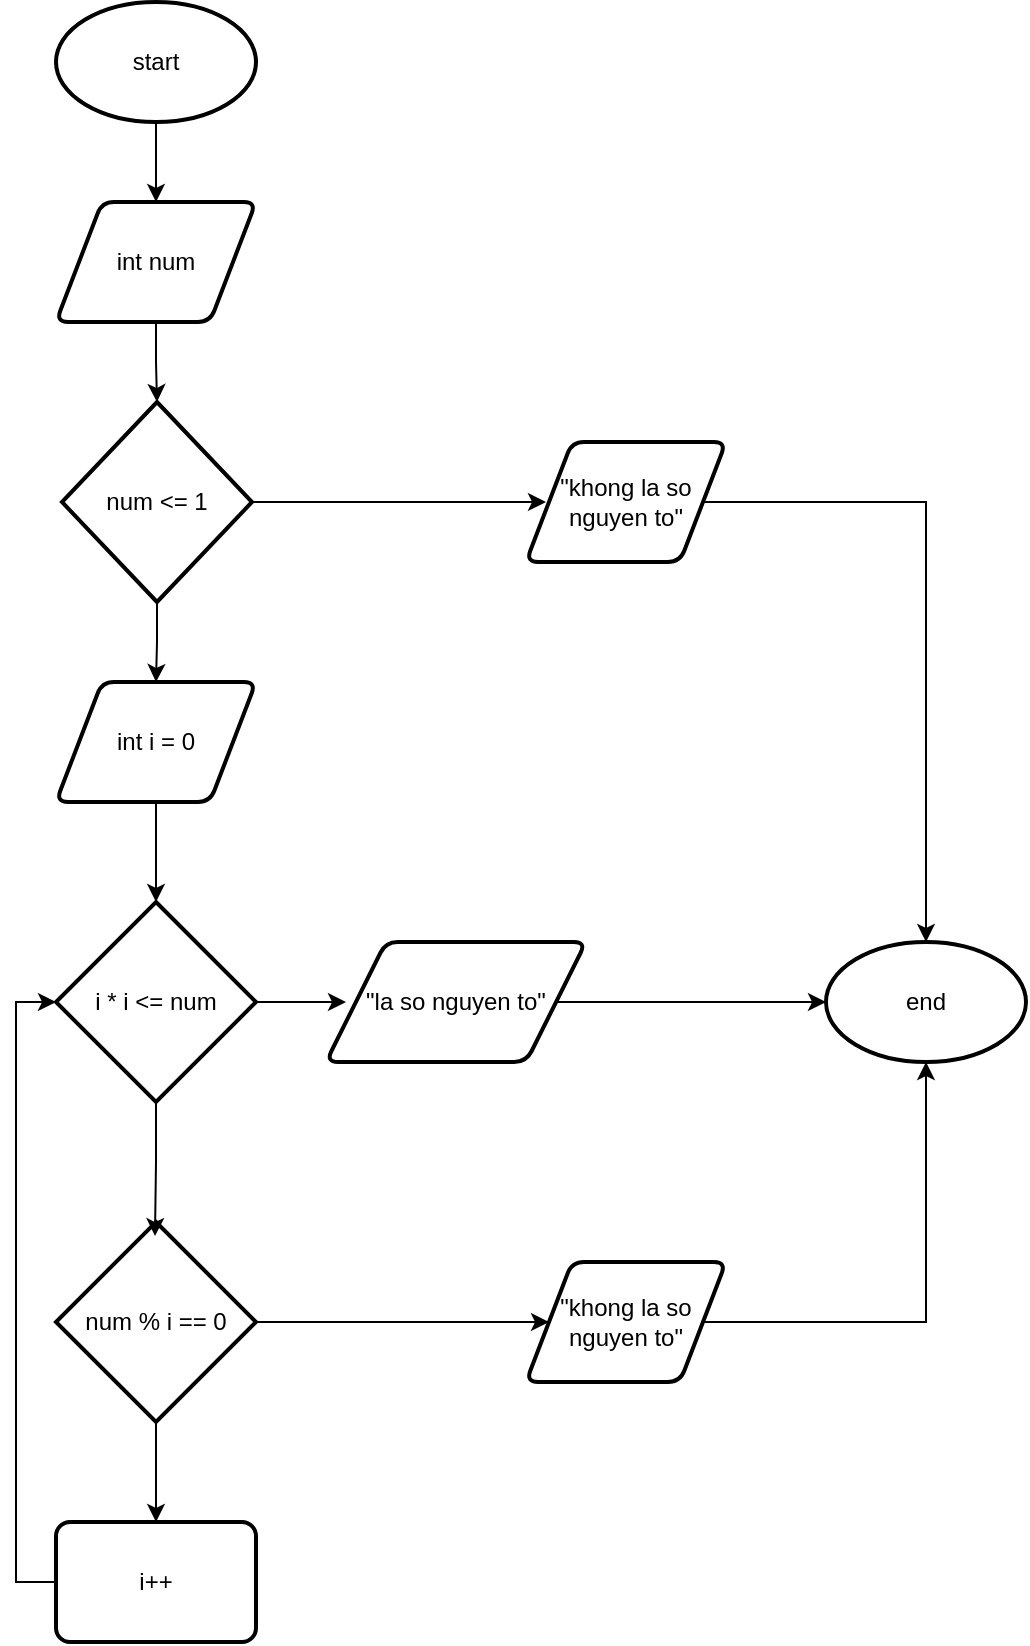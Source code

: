 <mxfile version="25.0.3">
  <diagram name="Page-1" id="ZlTzh5x4ZdJ_y5uhiSFh">
    <mxGraphModel dx="946" dy="708" grid="1" gridSize="10" guides="1" tooltips="1" connect="1" arrows="1" fold="1" page="1" pageScale="1" pageWidth="850" pageHeight="1100" math="0" shadow="0">
      <root>
        <mxCell id="0" />
        <mxCell id="1" parent="0" />
        <mxCell id="n6YyE4_OwmN7KMoAc9s9-27" style="edgeStyle=orthogonalEdgeStyle;rounded=0;orthogonalLoop=1;jettySize=auto;html=1;exitX=0.5;exitY=1;exitDx=0;exitDy=0;exitPerimeter=0;entryX=0.5;entryY=0;entryDx=0;entryDy=0;" edge="1" parent="1" source="n6YyE4_OwmN7KMoAc9s9-1" target="n6YyE4_OwmN7KMoAc9s9-2">
          <mxGeometry relative="1" as="geometry" />
        </mxCell>
        <mxCell id="n6YyE4_OwmN7KMoAc9s9-1" value="start" style="strokeWidth=2;html=1;shape=mxgraph.flowchart.start_1;whiteSpace=wrap;" vertex="1" parent="1">
          <mxGeometry x="375" y="20" width="100" height="60" as="geometry" />
        </mxCell>
        <mxCell id="n6YyE4_OwmN7KMoAc9s9-2" value="int num" style="shape=parallelogram;html=1;strokeWidth=2;perimeter=parallelogramPerimeter;whiteSpace=wrap;rounded=1;arcSize=12;size=0.23;" vertex="1" parent="1">
          <mxGeometry x="375" y="120" width="100" height="60" as="geometry" />
        </mxCell>
        <mxCell id="n6YyE4_OwmN7KMoAc9s9-3" value="int i = 0" style="shape=parallelogram;html=1;strokeWidth=2;perimeter=parallelogramPerimeter;whiteSpace=wrap;rounded=1;arcSize=12;size=0.23;" vertex="1" parent="1">
          <mxGeometry x="375" y="360" width="100" height="60" as="geometry" />
        </mxCell>
        <mxCell id="n6YyE4_OwmN7KMoAc9s9-5" style="edgeStyle=orthogonalEdgeStyle;rounded=0;orthogonalLoop=1;jettySize=auto;html=1;exitX=1;exitY=0.5;exitDx=0;exitDy=0;exitPerimeter=0;" edge="1" parent="1" source="n6YyE4_OwmN7KMoAc9s9-4">
          <mxGeometry relative="1" as="geometry">
            <mxPoint x="620" y="270" as="targetPoint" />
          </mxGeometry>
        </mxCell>
        <mxCell id="n6YyE4_OwmN7KMoAc9s9-11" style="edgeStyle=orthogonalEdgeStyle;rounded=0;orthogonalLoop=1;jettySize=auto;html=1;exitX=0.5;exitY=1;exitDx=0;exitDy=0;exitPerimeter=0;entryX=0.5;entryY=0;entryDx=0;entryDy=0;" edge="1" parent="1" source="n6YyE4_OwmN7KMoAc9s9-4" target="n6YyE4_OwmN7KMoAc9s9-3">
          <mxGeometry relative="1" as="geometry" />
        </mxCell>
        <mxCell id="n6YyE4_OwmN7KMoAc9s9-4" value="num &amp;lt;= 1" style="strokeWidth=2;html=1;shape=mxgraph.flowchart.decision;whiteSpace=wrap;" vertex="1" parent="1">
          <mxGeometry x="378" y="220" width="95" height="100" as="geometry" />
        </mxCell>
        <mxCell id="n6YyE4_OwmN7KMoAc9s9-24" style="edgeStyle=orthogonalEdgeStyle;rounded=0;orthogonalLoop=1;jettySize=auto;html=1;exitX=1;exitY=0.5;exitDx=0;exitDy=0;" edge="1" parent="1" source="n6YyE4_OwmN7KMoAc9s9-6" target="n6YyE4_OwmN7KMoAc9s9-23">
          <mxGeometry relative="1" as="geometry" />
        </mxCell>
        <mxCell id="n6YyE4_OwmN7KMoAc9s9-6" value="&quot;khong la so nguyen to&quot;" style="shape=parallelogram;html=1;strokeWidth=2;perimeter=parallelogramPerimeter;whiteSpace=wrap;rounded=1;arcSize=12;size=0.23;" vertex="1" parent="1">
          <mxGeometry x="610" y="240" width="100" height="60" as="geometry" />
        </mxCell>
        <mxCell id="n6YyE4_OwmN7KMoAc9s9-21" style="edgeStyle=orthogonalEdgeStyle;rounded=0;orthogonalLoop=1;jettySize=auto;html=1;exitX=1;exitY=0.5;exitDx=0;exitDy=0;exitPerimeter=0;" edge="1" parent="1" source="n6YyE4_OwmN7KMoAc9s9-7">
          <mxGeometry relative="1" as="geometry">
            <mxPoint x="520" y="520" as="targetPoint" />
          </mxGeometry>
        </mxCell>
        <mxCell id="n6YyE4_OwmN7KMoAc9s9-7" value="i * i &amp;lt;= num" style="strokeWidth=2;html=1;shape=mxgraph.flowchart.decision;whiteSpace=wrap;" vertex="1" parent="1">
          <mxGeometry x="375" y="470" width="100" height="100" as="geometry" />
        </mxCell>
        <mxCell id="n6YyE4_OwmN7KMoAc9s9-12" style="edgeStyle=orthogonalEdgeStyle;rounded=0;orthogonalLoop=1;jettySize=auto;html=1;exitX=0.5;exitY=1;exitDx=0;exitDy=0;entryX=0.5;entryY=0;entryDx=0;entryDy=0;entryPerimeter=0;" edge="1" parent="1" source="n6YyE4_OwmN7KMoAc9s9-3" target="n6YyE4_OwmN7KMoAc9s9-7">
          <mxGeometry relative="1" as="geometry" />
        </mxCell>
        <mxCell id="n6YyE4_OwmN7KMoAc9s9-13" value="i++" style="rounded=1;whiteSpace=wrap;html=1;absoluteArcSize=1;arcSize=14;strokeWidth=2;" vertex="1" parent="1">
          <mxGeometry x="375" y="780" width="100" height="60" as="geometry" />
        </mxCell>
        <mxCell id="n6YyE4_OwmN7KMoAc9s9-16" style="edgeStyle=orthogonalEdgeStyle;rounded=0;orthogonalLoop=1;jettySize=auto;html=1;exitX=1;exitY=0.5;exitDx=0;exitDy=0;exitPerimeter=0;" edge="1" parent="1" source="n6YyE4_OwmN7KMoAc9s9-15" target="n6YyE4_OwmN7KMoAc9s9-17">
          <mxGeometry relative="1" as="geometry">
            <mxPoint x="530" y="680" as="targetPoint" />
          </mxGeometry>
        </mxCell>
        <mxCell id="n6YyE4_OwmN7KMoAc9s9-20" style="edgeStyle=orthogonalEdgeStyle;rounded=0;orthogonalLoop=1;jettySize=auto;html=1;exitX=0.5;exitY=1;exitDx=0;exitDy=0;exitPerimeter=0;entryX=0.5;entryY=0;entryDx=0;entryDy=0;" edge="1" parent="1" source="n6YyE4_OwmN7KMoAc9s9-15" target="n6YyE4_OwmN7KMoAc9s9-13">
          <mxGeometry relative="1" as="geometry" />
        </mxCell>
        <mxCell id="n6YyE4_OwmN7KMoAc9s9-15" value="num % i == 0" style="strokeWidth=2;html=1;shape=mxgraph.flowchart.decision;whiteSpace=wrap;" vertex="1" parent="1">
          <mxGeometry x="375" y="630" width="100" height="100" as="geometry" />
        </mxCell>
        <mxCell id="n6YyE4_OwmN7KMoAc9s9-17" value="&quot;khong la so nguyen to&quot;" style="shape=parallelogram;html=1;strokeWidth=2;perimeter=parallelogramPerimeter;whiteSpace=wrap;rounded=1;arcSize=12;size=0.23;" vertex="1" parent="1">
          <mxGeometry x="610" y="650" width="100" height="60" as="geometry" />
        </mxCell>
        <mxCell id="n6YyE4_OwmN7KMoAc9s9-18" style="edgeStyle=orthogonalEdgeStyle;rounded=0;orthogonalLoop=1;jettySize=auto;html=1;exitX=0;exitY=0.5;exitDx=0;exitDy=0;entryX=0;entryY=0.5;entryDx=0;entryDy=0;entryPerimeter=0;" edge="1" parent="1" source="n6YyE4_OwmN7KMoAc9s9-13" target="n6YyE4_OwmN7KMoAc9s9-7">
          <mxGeometry relative="1" as="geometry" />
        </mxCell>
        <mxCell id="n6YyE4_OwmN7KMoAc9s9-19" style="edgeStyle=orthogonalEdgeStyle;rounded=0;orthogonalLoop=1;jettySize=auto;html=1;exitX=0.5;exitY=1;exitDx=0;exitDy=0;exitPerimeter=0;entryX=0.495;entryY=0.07;entryDx=0;entryDy=0;entryPerimeter=0;" edge="1" parent="1" source="n6YyE4_OwmN7KMoAc9s9-7" target="n6YyE4_OwmN7KMoAc9s9-15">
          <mxGeometry relative="1" as="geometry" />
        </mxCell>
        <mxCell id="n6YyE4_OwmN7KMoAc9s9-25" style="edgeStyle=orthogonalEdgeStyle;rounded=0;orthogonalLoop=1;jettySize=auto;html=1;exitX=1;exitY=0.5;exitDx=0;exitDy=0;" edge="1" parent="1" source="n6YyE4_OwmN7KMoAc9s9-22" target="n6YyE4_OwmN7KMoAc9s9-23">
          <mxGeometry relative="1" as="geometry" />
        </mxCell>
        <mxCell id="n6YyE4_OwmN7KMoAc9s9-22" value="&quot;la so nguyen to&quot;" style="shape=parallelogram;html=1;strokeWidth=2;perimeter=parallelogramPerimeter;whiteSpace=wrap;rounded=1;arcSize=12;size=0.23;" vertex="1" parent="1">
          <mxGeometry x="510" y="490" width="130" height="60" as="geometry" />
        </mxCell>
        <mxCell id="n6YyE4_OwmN7KMoAc9s9-23" value="end" style="strokeWidth=2;html=1;shape=mxgraph.flowchart.start_1;whiteSpace=wrap;" vertex="1" parent="1">
          <mxGeometry x="760" y="490" width="100" height="60" as="geometry" />
        </mxCell>
        <mxCell id="n6YyE4_OwmN7KMoAc9s9-26" style="edgeStyle=orthogonalEdgeStyle;rounded=0;orthogonalLoop=1;jettySize=auto;html=1;exitX=1;exitY=0.5;exitDx=0;exitDy=0;entryX=0.5;entryY=1;entryDx=0;entryDy=0;entryPerimeter=0;" edge="1" parent="1" source="n6YyE4_OwmN7KMoAc9s9-17" target="n6YyE4_OwmN7KMoAc9s9-23">
          <mxGeometry relative="1" as="geometry" />
        </mxCell>
        <mxCell id="n6YyE4_OwmN7KMoAc9s9-28" style="edgeStyle=orthogonalEdgeStyle;rounded=0;orthogonalLoop=1;jettySize=auto;html=1;exitX=0.5;exitY=1;exitDx=0;exitDy=0;entryX=0.5;entryY=0;entryDx=0;entryDy=0;entryPerimeter=0;" edge="1" parent="1" source="n6YyE4_OwmN7KMoAc9s9-2" target="n6YyE4_OwmN7KMoAc9s9-4">
          <mxGeometry relative="1" as="geometry" />
        </mxCell>
      </root>
    </mxGraphModel>
  </diagram>
</mxfile>
